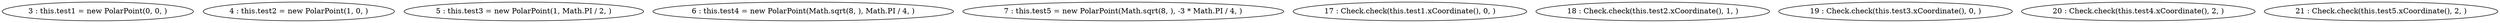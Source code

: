 digraph G {
"3 : this.test1 = new PolarPoint(0, 0, )"
"4 : this.test2 = new PolarPoint(1, 0, )"
"5 : this.test3 = new PolarPoint(1, Math.PI / 2, )"
"6 : this.test4 = new PolarPoint(Math.sqrt(8, ), Math.PI / 4, )"
"7 : this.test5 = new PolarPoint(Math.sqrt(8, ), -3 * Math.PI / 4, )"
"17 : Check.check(this.test1.xCoordinate(), 0, )"
"18 : Check.check(this.test2.xCoordinate(), 1, )"
"19 : Check.check(this.test3.xCoordinate(), 0, )"
"20 : Check.check(this.test4.xCoordinate(), 2, )"
"21 : Check.check(this.test5.xCoordinate(), 2, )"
}